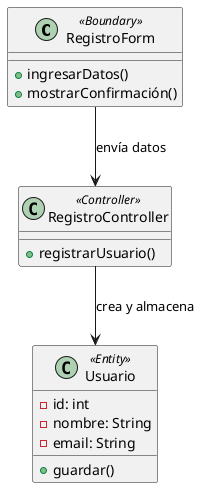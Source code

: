 @startuml CrearCuenta
class "RegistroForm" as RegistroForm <<Boundary>> {
  + ingresarDatos()
  + mostrarConfirmación()
}

class "RegistroController" as RegistroController <<Controller>> {
  + registrarUsuario()
}

class "Usuario" as Usuario <<Entity>> {
  - id: int
  - nombre: String
  - email: String
  + guardar()
}

RegistroForm --> RegistroController : "envía datos"
RegistroController --> Usuario : "crea y almacena"
@enduml